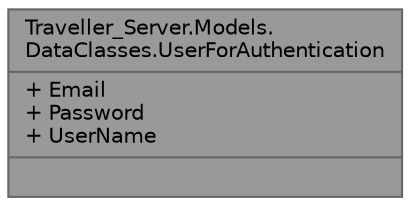 digraph "Traveller_Server.Models.DataClasses.UserForAuthentication"
{
 // LATEX_PDF_SIZE
  bgcolor="transparent";
  edge [fontname=Helvetica,fontsize=10,labelfontname=Helvetica,labelfontsize=10];
  node [fontname=Helvetica,fontsize=10,shape=box,height=0.2,width=0.4];
  Node1 [shape=record,label="{Traveller_Server.Models.\lDataClasses.UserForAuthentication\n|+ Email\l+ Password\l+ UserName\l|}",height=0.2,width=0.4,color="gray40", fillcolor="grey60", style="filled", fontcolor="black",tooltip="UserForAuthentication data class. Represents a class that store the info about email and password of ..."];
}
